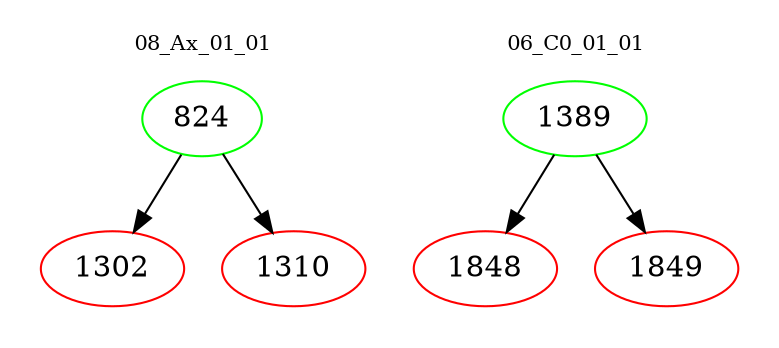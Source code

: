 digraph{
subgraph cluster_0 {
color = white
label = "08_Ax_01_01";
fontsize=10;
T0_824 [label="824", color="green"]
T0_824 -> T0_1302 [color="black"]
T0_1302 [label="1302", color="red"]
T0_824 -> T0_1310 [color="black"]
T0_1310 [label="1310", color="red"]
}
subgraph cluster_1 {
color = white
label = "06_C0_01_01";
fontsize=10;
T1_1389 [label="1389", color="green"]
T1_1389 -> T1_1848 [color="black"]
T1_1848 [label="1848", color="red"]
T1_1389 -> T1_1849 [color="black"]
T1_1849 [label="1849", color="red"]
}
}
